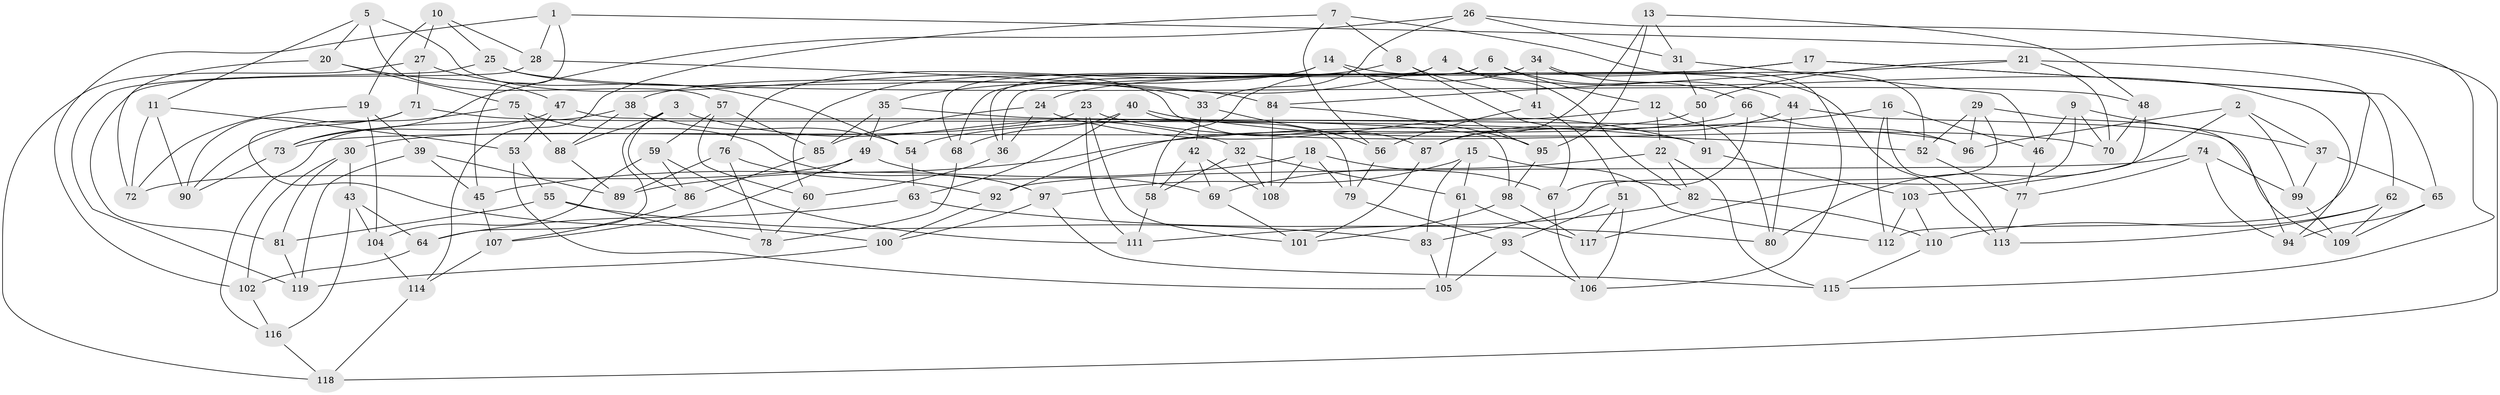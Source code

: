 // Generated by graph-tools (version 1.1) at 2025/03/03/09/25 03:03:10]
// undirected, 119 vertices, 238 edges
graph export_dot {
graph [start="1"]
  node [color=gray90,style=filled];
  1;
  2;
  3;
  4;
  5;
  6;
  7;
  8;
  9;
  10;
  11;
  12;
  13;
  14;
  15;
  16;
  17;
  18;
  19;
  20;
  21;
  22;
  23;
  24;
  25;
  26;
  27;
  28;
  29;
  30;
  31;
  32;
  33;
  34;
  35;
  36;
  37;
  38;
  39;
  40;
  41;
  42;
  43;
  44;
  45;
  46;
  47;
  48;
  49;
  50;
  51;
  52;
  53;
  54;
  55;
  56;
  57;
  58;
  59;
  60;
  61;
  62;
  63;
  64;
  65;
  66;
  67;
  68;
  69;
  70;
  71;
  72;
  73;
  74;
  75;
  76;
  77;
  78;
  79;
  80;
  81;
  82;
  83;
  84;
  85;
  86;
  87;
  88;
  89;
  90;
  91;
  92;
  93;
  94;
  95;
  96;
  97;
  98;
  99;
  100;
  101;
  102;
  103;
  104;
  105;
  106;
  107;
  108;
  109;
  110;
  111;
  112;
  113;
  114;
  115;
  116;
  117;
  118;
  119;
  1 -- 115;
  1 -- 45;
  1 -- 28;
  1 -- 102;
  2 -- 80;
  2 -- 37;
  2 -- 99;
  2 -- 96;
  3 -- 86;
  3 -- 88;
  3 -- 64;
  3 -- 32;
  4 -- 68;
  4 -- 35;
  4 -- 94;
  4 -- 82;
  5 -- 11;
  5 -- 20;
  5 -- 57;
  5 -- 87;
  6 -- 36;
  6 -- 68;
  6 -- 12;
  6 -- 44;
  7 -- 52;
  7 -- 56;
  7 -- 114;
  7 -- 8;
  8 -- 60;
  8 -- 67;
  8 -- 41;
  9 -- 117;
  9 -- 70;
  9 -- 37;
  9 -- 46;
  10 -- 27;
  10 -- 28;
  10 -- 25;
  10 -- 19;
  11 -- 72;
  11 -- 90;
  11 -- 53;
  12 -- 22;
  12 -- 54;
  12 -- 80;
  13 -- 95;
  13 -- 87;
  13 -- 48;
  13 -- 31;
  14 -- 76;
  14 -- 113;
  14 -- 95;
  14 -- 38;
  15 -- 83;
  15 -- 61;
  15 -- 97;
  15 -- 112;
  16 -- 112;
  16 -- 45;
  16 -- 113;
  16 -- 46;
  17 -- 62;
  17 -- 65;
  17 -- 24;
  17 -- 36;
  18 -- 79;
  18 -- 89;
  18 -- 108;
  18 -- 67;
  19 -- 104;
  19 -- 39;
  19 -- 72;
  20 -- 47;
  20 -- 75;
  20 -- 72;
  21 -- 112;
  21 -- 84;
  21 -- 70;
  21 -- 50;
  22 -- 69;
  22 -- 115;
  22 -- 82;
  23 -- 111;
  23 -- 101;
  23 -- 30;
  23 -- 70;
  24 -- 85;
  24 -- 91;
  24 -- 36;
  25 -- 119;
  25 -- 48;
  25 -- 33;
  26 -- 118;
  26 -- 33;
  26 -- 73;
  26 -- 31;
  27 -- 54;
  27 -- 118;
  27 -- 71;
  28 -- 84;
  28 -- 81;
  29 -- 96;
  29 -- 83;
  29 -- 94;
  29 -- 52;
  30 -- 102;
  30 -- 81;
  30 -- 43;
  31 -- 46;
  31 -- 50;
  32 -- 58;
  32 -- 61;
  32 -- 108;
  33 -- 42;
  33 -- 56;
  34 -- 41;
  34 -- 66;
  34 -- 58;
  34 -- 106;
  35 -- 49;
  35 -- 85;
  35 -- 96;
  36 -- 60;
  37 -- 65;
  37 -- 99;
  38 -- 88;
  38 -- 116;
  38 -- 54;
  39 -- 45;
  39 -- 89;
  39 -- 119;
  40 -- 79;
  40 -- 63;
  40 -- 68;
  40 -- 52;
  41 -- 56;
  41 -- 51;
  42 -- 58;
  42 -- 108;
  42 -- 69;
  43 -- 64;
  43 -- 104;
  43 -- 116;
  44 -- 80;
  44 -- 109;
  44 -- 87;
  45 -- 107;
  46 -- 77;
  47 -- 53;
  47 -- 98;
  47 -- 73;
  48 -- 70;
  48 -- 103;
  49 -- 107;
  49 -- 69;
  49 -- 72;
  50 -- 73;
  50 -- 91;
  51 -- 117;
  51 -- 93;
  51 -- 106;
  52 -- 77;
  53 -- 55;
  53 -- 105;
  54 -- 63;
  55 -- 81;
  55 -- 78;
  55 -- 83;
  56 -- 79;
  57 -- 59;
  57 -- 85;
  57 -- 60;
  58 -- 111;
  59 -- 104;
  59 -- 86;
  59 -- 111;
  60 -- 78;
  61 -- 105;
  61 -- 117;
  62 -- 109;
  62 -- 110;
  62 -- 113;
  63 -- 80;
  63 -- 64;
  64 -- 102;
  65 -- 94;
  65 -- 109;
  66 -- 67;
  66 -- 96;
  66 -- 92;
  67 -- 106;
  68 -- 78;
  69 -- 101;
  71 -- 91;
  71 -- 90;
  71 -- 100;
  73 -- 90;
  74 -- 92;
  74 -- 99;
  74 -- 77;
  74 -- 94;
  75 -- 97;
  75 -- 90;
  75 -- 88;
  76 -- 89;
  76 -- 92;
  76 -- 78;
  77 -- 113;
  79 -- 93;
  81 -- 119;
  82 -- 110;
  82 -- 111;
  83 -- 105;
  84 -- 108;
  84 -- 95;
  85 -- 86;
  86 -- 107;
  87 -- 101;
  88 -- 89;
  91 -- 103;
  92 -- 100;
  93 -- 105;
  93 -- 106;
  95 -- 98;
  97 -- 115;
  97 -- 100;
  98 -- 101;
  98 -- 117;
  99 -- 109;
  100 -- 119;
  102 -- 116;
  103 -- 112;
  103 -- 110;
  104 -- 114;
  107 -- 114;
  110 -- 115;
  114 -- 118;
  116 -- 118;
}
